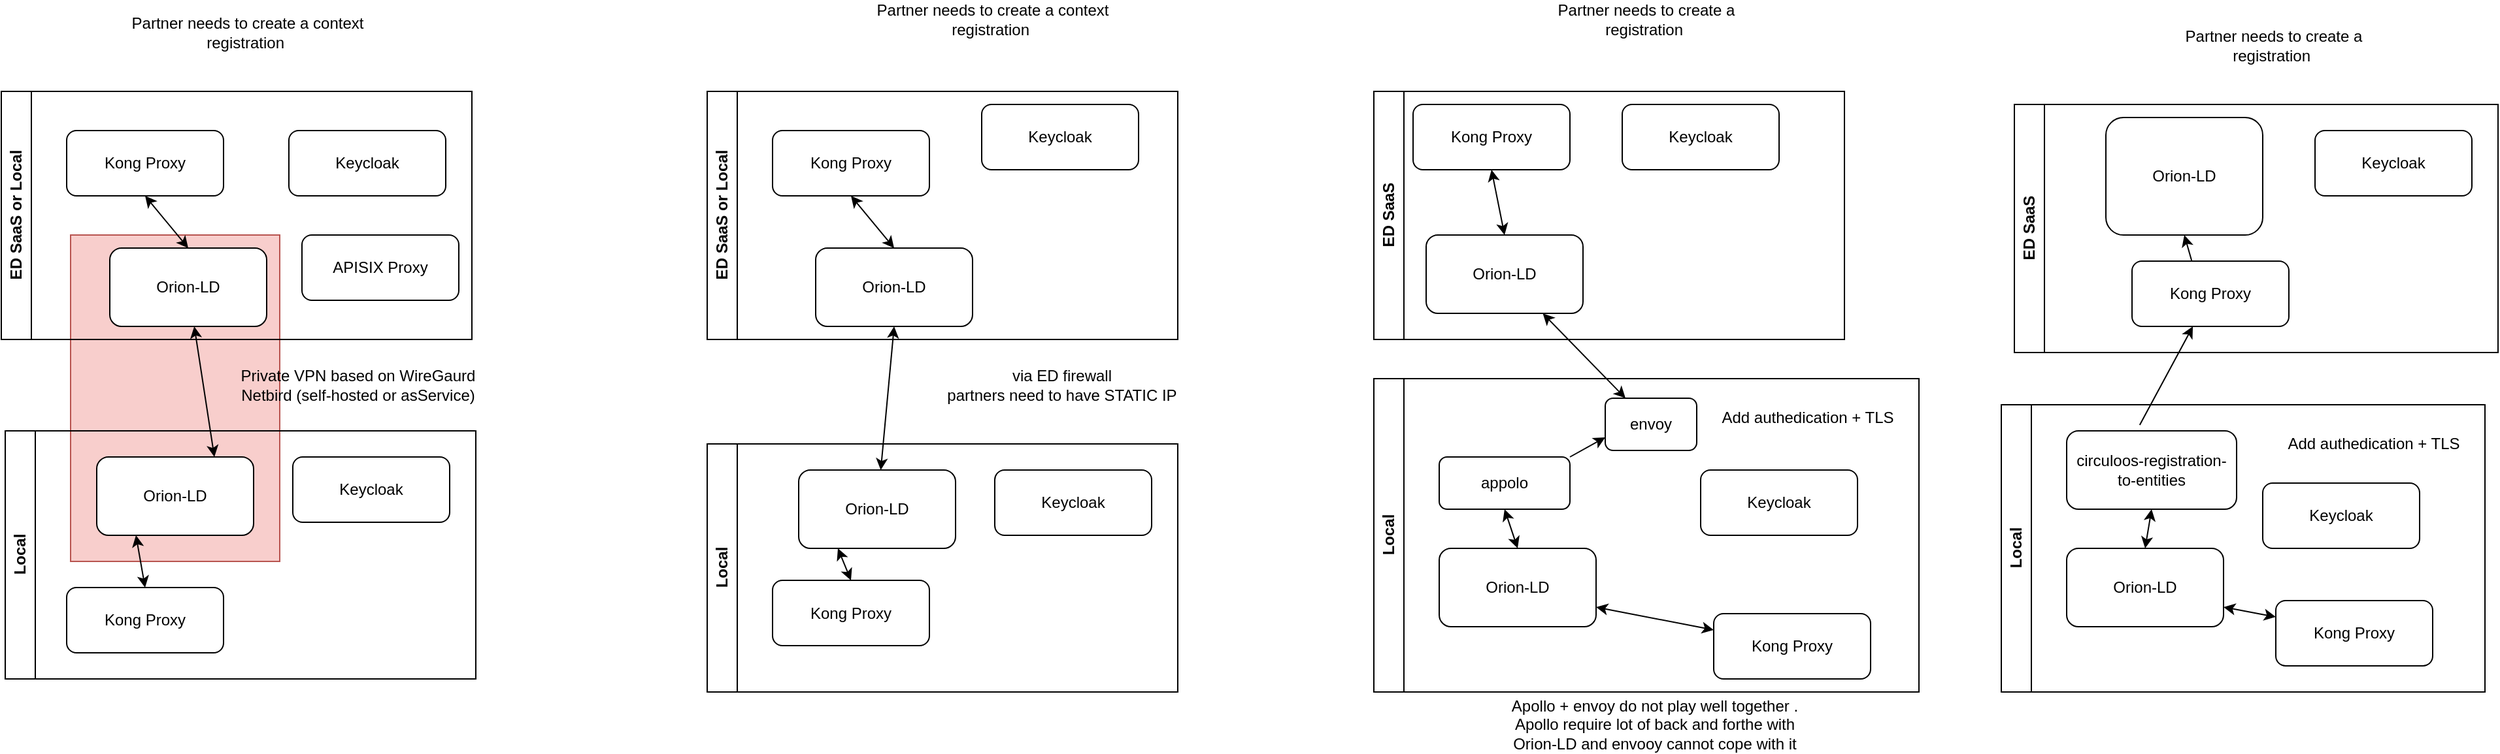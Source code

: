 <mxfile>
    <diagram name="Page-1" id="Es02p8DRjkub2hjDWlHL">
        <mxGraphModel dx="3323" dy="2364" grid="1" gridSize="10" guides="1" tooltips="1" connect="1" arrows="1" fold="1" page="1" pageScale="1" pageWidth="827" pageHeight="1169" math="0" shadow="0">
            <root>
                <mxCell id="0"/>
                <mxCell id="1" parent="0"/>
                <mxCell id="35" value="" style="rounded=0;whiteSpace=wrap;html=1;fillColor=#f8cecc;strokeColor=#b85450;" parent="1" vertex="1">
                    <mxGeometry x="-1097" y="-60" width="160" height="250" as="geometry"/>
                </mxCell>
                <mxCell id="geomr1CJVptTWvtlSGP4-65" value="ED SaaS or Local" style="swimlane;horizontal=0;whiteSpace=wrap;html=1;" parent="1" vertex="1">
                    <mxGeometry x="-1150" y="-170" width="360" height="190" as="geometry"/>
                </mxCell>
                <mxCell id="geomr1CJVptTWvtlSGP4-73" value="Orion-LD" style="rounded=1;whiteSpace=wrap;html=1;" parent="geomr1CJVptTWvtlSGP4-65" vertex="1">
                    <mxGeometry x="83" y="120" width="120" height="60" as="geometry"/>
                </mxCell>
                <mxCell id="geomr1CJVptTWvtlSGP4-81" value="Keycloak" style="rounded=1;whiteSpace=wrap;html=1;" parent="geomr1CJVptTWvtlSGP4-65" vertex="1">
                    <mxGeometry x="220" y="30" width="120" height="50" as="geometry"/>
                </mxCell>
                <mxCell id="geomr1CJVptTWvtlSGP4-82" style="rounded=0;orthogonalLoop=1;jettySize=auto;html=1;exitX=0.5;exitY=1;exitDx=0;exitDy=0;entryX=0.5;entryY=0;entryDx=0;entryDy=0;startArrow=classic;startFill=1;" parent="geomr1CJVptTWvtlSGP4-65" source="geomr1CJVptTWvtlSGP4-83" target="geomr1CJVptTWvtlSGP4-73" edge="1">
                    <mxGeometry relative="1" as="geometry"/>
                </mxCell>
                <mxCell id="geomr1CJVptTWvtlSGP4-83" value="Kong Proxy" style="rounded=1;whiteSpace=wrap;html=1;" parent="geomr1CJVptTWvtlSGP4-65" vertex="1">
                    <mxGeometry x="50" y="30" width="120" height="50" as="geometry"/>
                </mxCell>
                <mxCell id="78" value="APISIX Proxy" style="rounded=1;whiteSpace=wrap;html=1;" parent="geomr1CJVptTWvtlSGP4-65" vertex="1">
                    <mxGeometry x="230" y="110" width="120" height="50" as="geometry"/>
                </mxCell>
                <mxCell id="20" value="Local" style="swimlane;horizontal=0;whiteSpace=wrap;html=1;" parent="1" vertex="1">
                    <mxGeometry x="-1147" y="90" width="360" height="190" as="geometry"/>
                </mxCell>
                <mxCell id="27" value="Orion-LD" style="rounded=1;whiteSpace=wrap;html=1;" parent="20" vertex="1">
                    <mxGeometry x="70" y="20" width="120" height="60" as="geometry"/>
                </mxCell>
                <mxCell id="30" value="Keycloak" style="rounded=1;whiteSpace=wrap;html=1;" parent="20" vertex="1">
                    <mxGeometry x="220" y="20" width="120" height="50" as="geometry"/>
                </mxCell>
                <mxCell id="31" style="rounded=0;orthogonalLoop=1;jettySize=auto;html=1;exitX=0.5;exitY=0;exitDx=0;exitDy=0;entryX=0.25;entryY=1;entryDx=0;entryDy=0;startArrow=classic;startFill=1;" parent="20" source="32" target="27" edge="1">
                    <mxGeometry relative="1" as="geometry"/>
                </mxCell>
                <mxCell id="32" value="Kong Proxy" style="rounded=1;whiteSpace=wrap;html=1;" parent="20" vertex="1">
                    <mxGeometry x="47" y="120" width="120" height="50" as="geometry"/>
                </mxCell>
                <mxCell id="37" style="edgeStyle=none;html=1;exitX=0.75;exitY=0;exitDx=0;exitDy=0;startArrow=classic;startFill=1;" parent="1" source="27" target="geomr1CJVptTWvtlSGP4-73" edge="1">
                    <mxGeometry relative="1" as="geometry"/>
                </mxCell>
                <mxCell id="40" value="Private VPN based on WireGaurd Netbird (self-hosted or asService)" style="text;html=1;strokeColor=none;fillColor=none;align=center;verticalAlign=middle;whiteSpace=wrap;rounded=0;" parent="1" vertex="1">
                    <mxGeometry x="-977" y="40" width="200" height="30" as="geometry"/>
                </mxCell>
                <mxCell id="43" value="ED SaaS or Local" style="swimlane;horizontal=0;whiteSpace=wrap;html=1;" parent="1" vertex="1">
                    <mxGeometry x="-610" y="-170" width="360" height="190" as="geometry"/>
                </mxCell>
                <mxCell id="44" value="Orion-LD" style="rounded=1;whiteSpace=wrap;html=1;" parent="43" vertex="1">
                    <mxGeometry x="83" y="120" width="120" height="60" as="geometry"/>
                </mxCell>
                <mxCell id="45" value="Keycloak" style="rounded=1;whiteSpace=wrap;html=1;" parent="43" vertex="1">
                    <mxGeometry x="210" y="10" width="120" height="50" as="geometry"/>
                </mxCell>
                <mxCell id="46" style="rounded=0;orthogonalLoop=1;jettySize=auto;html=1;exitX=0.5;exitY=1;exitDx=0;exitDy=0;entryX=0.5;entryY=0;entryDx=0;entryDy=0;startArrow=classic;startFill=1;" parent="43" source="47" target="44" edge="1">
                    <mxGeometry relative="1" as="geometry"/>
                </mxCell>
                <mxCell id="47" value="Kong Proxy" style="rounded=1;whiteSpace=wrap;html=1;" parent="43" vertex="1">
                    <mxGeometry x="50" y="30" width="120" height="50" as="geometry"/>
                </mxCell>
                <mxCell id="48" value="Local" style="swimlane;horizontal=0;whiteSpace=wrap;html=1;" parent="1" vertex="1">
                    <mxGeometry x="-610" y="100" width="360" height="190" as="geometry"/>
                </mxCell>
                <mxCell id="49" value="Orion-LD" style="rounded=1;whiteSpace=wrap;html=1;" parent="48" vertex="1">
                    <mxGeometry x="70" y="20" width="120" height="60" as="geometry"/>
                </mxCell>
                <mxCell id="50" value="Keycloak" style="rounded=1;whiteSpace=wrap;html=1;" parent="48" vertex="1">
                    <mxGeometry x="220" y="20" width="120" height="50" as="geometry"/>
                </mxCell>
                <mxCell id="51" style="rounded=0;orthogonalLoop=1;jettySize=auto;html=1;exitX=0.5;exitY=0;exitDx=0;exitDy=0;entryX=0.25;entryY=1;entryDx=0;entryDy=0;startArrow=classic;startFill=1;" parent="48" source="52" target="49" edge="1">
                    <mxGeometry relative="1" as="geometry"/>
                </mxCell>
                <mxCell id="52" value="Kong Proxy" style="rounded=1;whiteSpace=wrap;html=1;" parent="48" vertex="1">
                    <mxGeometry x="50" y="104.5" width="120" height="50" as="geometry"/>
                </mxCell>
                <mxCell id="53" style="edgeStyle=none;html=1;exitX=0.5;exitY=1;exitDx=0;exitDy=0;startArrow=classic;startFill=1;" parent="1" source="44" target="49" edge="1">
                    <mxGeometry relative="1" as="geometry"/>
                </mxCell>
                <mxCell id="54" value="via ED firewall&lt;br&gt;partners need to have STATIC IP" style="text;html=1;strokeColor=none;fillColor=none;align=center;verticalAlign=middle;whiteSpace=wrap;rounded=0;" parent="1" vertex="1">
                    <mxGeometry x="-437" y="30" width="197" height="50" as="geometry"/>
                </mxCell>
                <mxCell id="55" value="ED SaaS" style="swimlane;horizontal=0;whiteSpace=wrap;html=1;" parent="1" vertex="1">
                    <mxGeometry x="-100" y="-170" width="360" height="190" as="geometry"/>
                </mxCell>
                <mxCell id="56" value="Orion-LD" style="rounded=1;whiteSpace=wrap;html=1;" parent="55" vertex="1">
                    <mxGeometry x="40" y="110" width="120" height="60" as="geometry"/>
                </mxCell>
                <mxCell id="57" value="Keycloak" style="rounded=1;whiteSpace=wrap;html=1;" parent="55" vertex="1">
                    <mxGeometry x="190" y="10" width="120" height="50" as="geometry"/>
                </mxCell>
                <mxCell id="58" style="rounded=0;orthogonalLoop=1;jettySize=auto;html=1;exitX=0.5;exitY=1;exitDx=0;exitDy=0;entryX=0.5;entryY=0;entryDx=0;entryDy=0;startArrow=classic;startFill=1;" parent="55" source="59" target="56" edge="1">
                    <mxGeometry relative="1" as="geometry"/>
                </mxCell>
                <mxCell id="59" value="Kong Proxy" style="rounded=1;whiteSpace=wrap;html=1;" parent="55" vertex="1">
                    <mxGeometry x="30" y="10" width="120" height="50" as="geometry"/>
                </mxCell>
                <mxCell id="60" value="Local" style="swimlane;horizontal=0;whiteSpace=wrap;html=1;" parent="1" vertex="1">
                    <mxGeometry x="-100" y="50" width="417" height="240" as="geometry"/>
                </mxCell>
                <mxCell id="61" value="Orion-LD" style="rounded=1;whiteSpace=wrap;html=1;" parent="60" vertex="1">
                    <mxGeometry x="50" y="130" width="120" height="60" as="geometry"/>
                </mxCell>
                <mxCell id="62" value="Keycloak" style="rounded=1;whiteSpace=wrap;html=1;" parent="60" vertex="1">
                    <mxGeometry x="250" y="70" width="120" height="50" as="geometry"/>
                </mxCell>
                <mxCell id="63" style="rounded=0;orthogonalLoop=1;jettySize=auto;html=1;exitX=0;exitY=0.25;exitDx=0;exitDy=0;entryX=1;entryY=0.75;entryDx=0;entryDy=0;startArrow=classic;startFill=1;" parent="60" source="64" target="61" edge="1">
                    <mxGeometry relative="1" as="geometry"/>
                </mxCell>
                <mxCell id="64" value="Kong Proxy" style="rounded=1;whiteSpace=wrap;html=1;" parent="60" vertex="1">
                    <mxGeometry x="260" y="180" width="120" height="50" as="geometry"/>
                </mxCell>
                <mxCell id="69" style="edgeStyle=none;html=1;exitX=0.5;exitY=1;exitDx=0;exitDy=0;entryX=0.5;entryY=0;entryDx=0;entryDy=0;startArrow=classic;startFill=1;" parent="60" source="72" target="61" edge="1">
                    <mxGeometry relative="1" as="geometry"/>
                </mxCell>
                <mxCell id="67" value="envoy" style="rounded=1;whiteSpace=wrap;html=1;" parent="60" vertex="1">
                    <mxGeometry x="177" y="15" width="70" height="40" as="geometry"/>
                </mxCell>
                <mxCell id="71" value="Add authedication + TLS" style="text;html=1;strokeColor=none;fillColor=none;align=center;verticalAlign=middle;whiteSpace=wrap;rounded=0;" parent="60" vertex="1">
                    <mxGeometry x="247" y="15" width="170" height="30" as="geometry"/>
                </mxCell>
                <mxCell id="79" style="edgeStyle=none;html=1;exitX=1;exitY=0;exitDx=0;exitDy=0;entryX=0;entryY=0.75;entryDx=0;entryDy=0;" parent="60" source="72" target="67" edge="1">
                    <mxGeometry relative="1" as="geometry"/>
                </mxCell>
                <mxCell id="72" value="appolo" style="rounded=1;whiteSpace=wrap;html=1;" parent="60" vertex="1">
                    <mxGeometry x="50" y="60" width="100" height="40" as="geometry"/>
                </mxCell>
                <mxCell id="65" style="edgeStyle=none;html=1;startArrow=classic;startFill=1;" parent="1" source="56" target="67" edge="1">
                    <mxGeometry relative="1" as="geometry"/>
                </mxCell>
                <mxCell id="74" value="Partner needs to create a registration&amp;nbsp;" style="text;html=1;strokeColor=none;fillColor=none;align=center;verticalAlign=middle;whiteSpace=wrap;rounded=0;" parent="1" vertex="1">
                    <mxGeometry x="10" y="-240" width="197" height="30" as="geometry"/>
                </mxCell>
                <mxCell id="75" value="Partner needs to create a context registration&amp;nbsp;" style="text;html=1;strokeColor=none;fillColor=none;align=center;verticalAlign=middle;whiteSpace=wrap;rounded=0;" parent="1" vertex="1">
                    <mxGeometry x="-490" y="-240" width="197" height="30" as="geometry"/>
                </mxCell>
                <mxCell id="77" value="Partner needs to create a context registration&amp;nbsp;" style="text;html=1;strokeColor=none;fillColor=none;align=center;verticalAlign=middle;whiteSpace=wrap;rounded=0;" parent="1" vertex="1">
                    <mxGeometry x="-1060" y="-230" width="197" height="30" as="geometry"/>
                </mxCell>
                <mxCell id="80" value="ED SaaS" style="swimlane;horizontal=0;whiteSpace=wrap;html=1;" parent="1" vertex="1">
                    <mxGeometry x="390" y="-160" width="370" height="190" as="geometry"/>
                </mxCell>
                <mxCell id="81" value="Orion-LD" style="rounded=1;whiteSpace=wrap;html=1;" parent="80" vertex="1">
                    <mxGeometry x="70" y="10" width="120" height="90" as="geometry"/>
                </mxCell>
                <mxCell id="82" value="Keycloak" style="rounded=1;whiteSpace=wrap;html=1;" parent="80" vertex="1">
                    <mxGeometry x="230" y="20" width="120" height="50" as="geometry"/>
                </mxCell>
                <mxCell id="83" style="rounded=0;orthogonalLoop=1;jettySize=auto;html=1;exitX=0.5;exitY=1;exitDx=0;exitDy=0;entryX=0.5;entryY=1;entryDx=0;entryDy=0;startArrow=classic;startFill=1;" parent="80" source="84" target="81" edge="1">
                    <mxGeometry relative="1" as="geometry"/>
                </mxCell>
                <mxCell id="84" value="Kong Proxy" style="rounded=1;whiteSpace=wrap;html=1;" parent="80" vertex="1">
                    <mxGeometry x="90" y="120" width="120" height="50" as="geometry"/>
                </mxCell>
                <mxCell id="85" value="Local" style="swimlane;horizontal=0;whiteSpace=wrap;html=1;" parent="1" vertex="1">
                    <mxGeometry x="380" y="70" width="370" height="220" as="geometry"/>
                </mxCell>
                <mxCell id="86" value="Orion-LD" style="rounded=1;whiteSpace=wrap;html=1;" parent="85" vertex="1">
                    <mxGeometry x="50" y="110" width="120" height="60" as="geometry"/>
                </mxCell>
                <mxCell id="87" value="Keycloak" style="rounded=1;whiteSpace=wrap;html=1;" parent="85" vertex="1">
                    <mxGeometry x="200" y="60" width="120" height="50" as="geometry"/>
                </mxCell>
                <mxCell id="88" style="rounded=0;orthogonalLoop=1;jettySize=auto;html=1;exitX=0;exitY=0.25;exitDx=0;exitDy=0;entryX=1;entryY=0.75;entryDx=0;entryDy=0;startArrow=classic;startFill=1;" parent="85" source="89" target="86" edge="1">
                    <mxGeometry relative="1" as="geometry"/>
                </mxCell>
                <mxCell id="89" value="Kong Proxy" style="rounded=1;whiteSpace=wrap;html=1;" parent="85" vertex="1">
                    <mxGeometry x="210" y="150" width="120" height="50" as="geometry"/>
                </mxCell>
                <mxCell id="90" style="edgeStyle=none;html=1;exitX=0.5;exitY=1;exitDx=0;exitDy=0;entryX=0.5;entryY=0;entryDx=0;entryDy=0;startArrow=classic;startFill=1;" parent="85" source="94" target="86" edge="1">
                    <mxGeometry relative="1" as="geometry"/>
                </mxCell>
                <mxCell id="92" value="Add authedication + TLS" style="text;html=1;strokeColor=none;fillColor=none;align=center;verticalAlign=middle;whiteSpace=wrap;rounded=0;" parent="85" vertex="1">
                    <mxGeometry x="200" y="15" width="170" height="30" as="geometry"/>
                </mxCell>
                <mxCell id="94" value="circuloos-registration-to-entities" style="rounded=1;whiteSpace=wrap;html=1;" parent="85" vertex="1">
                    <mxGeometry x="50" y="20" width="130" height="60" as="geometry"/>
                </mxCell>
                <mxCell id="96" value="Partner needs to create a registration&amp;nbsp;" style="text;html=1;strokeColor=none;fillColor=none;align=center;verticalAlign=middle;whiteSpace=wrap;rounded=0;" parent="1" vertex="1">
                    <mxGeometry x="490" y="-220" width="197" height="30" as="geometry"/>
                </mxCell>
                <mxCell id="93" style="edgeStyle=none;html=1;exitX=0.43;exitY=-0.075;exitDx=0;exitDy=0;exitPerimeter=0;" parent="1" source="94" target="84" edge="1">
                    <mxGeometry relative="1" as="geometry">
                        <mxPoint x="557" y="115" as="targetPoint"/>
                    </mxGeometry>
                </mxCell>
                <mxCell id="97" value="Apollo + envoy do not play well together . Apollo require lot of back and forthe with Orion-LD and envooy cannot cope with it" style="text;html=1;strokeColor=none;fillColor=none;align=center;verticalAlign=middle;whiteSpace=wrap;rounded=0;" parent="1" vertex="1">
                    <mxGeometry x="-10" y="300" width="250" height="30" as="geometry"/>
                </mxCell>
            </root>
        </mxGraphModel>
    </diagram>
</mxfile>